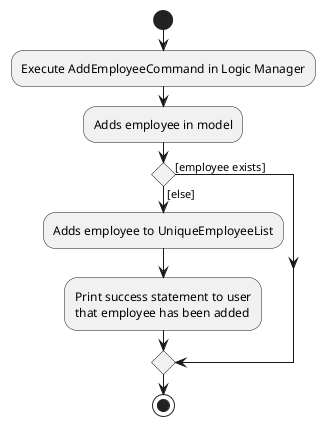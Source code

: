 @startuml
'https://plantuml.com/activity-diagram-beta

start
:Execute AddEmployeeCommand in Logic Manager;
:Adds employee in model;
if () then ([employee exists])
else ([else])
:Adds employee to UniqueEmployeeList;
:Print success statement to user
that employee has been added;
endif
stop

@enduml
